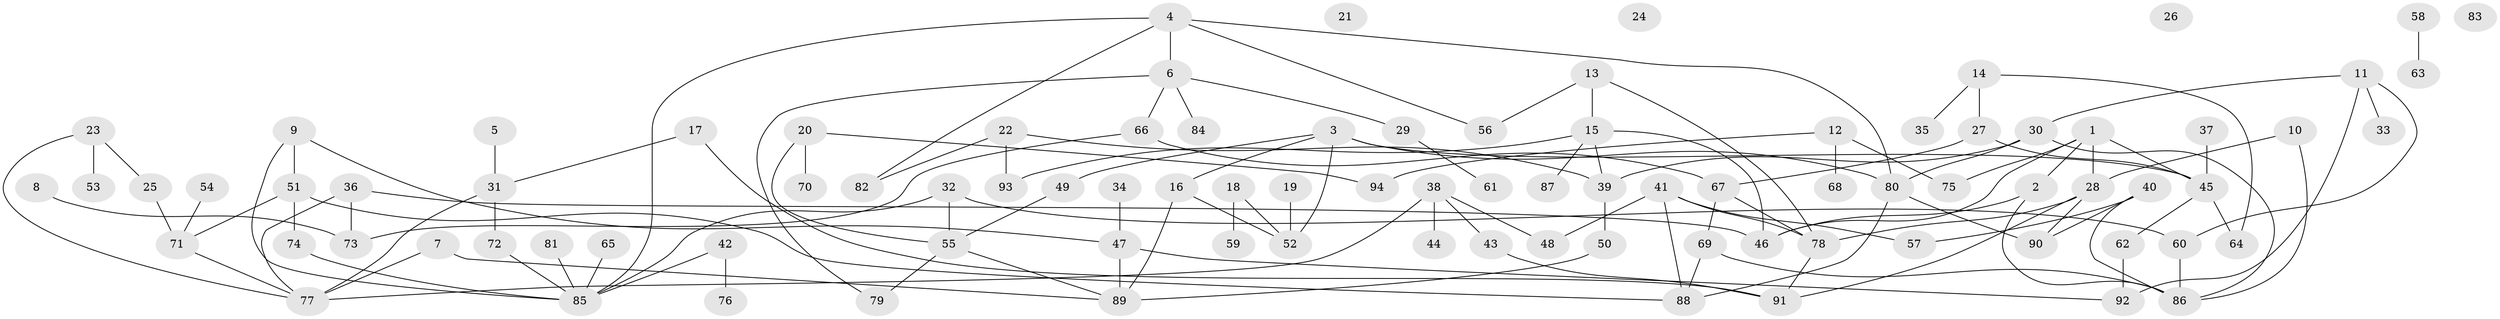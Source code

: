 // Generated by graph-tools (version 1.1) at 2025/33/03/09/25 02:33:50]
// undirected, 94 vertices, 127 edges
graph export_dot {
graph [start="1"]
  node [color=gray90,style=filled];
  1;
  2;
  3;
  4;
  5;
  6;
  7;
  8;
  9;
  10;
  11;
  12;
  13;
  14;
  15;
  16;
  17;
  18;
  19;
  20;
  21;
  22;
  23;
  24;
  25;
  26;
  27;
  28;
  29;
  30;
  31;
  32;
  33;
  34;
  35;
  36;
  37;
  38;
  39;
  40;
  41;
  42;
  43;
  44;
  45;
  46;
  47;
  48;
  49;
  50;
  51;
  52;
  53;
  54;
  55;
  56;
  57;
  58;
  59;
  60;
  61;
  62;
  63;
  64;
  65;
  66;
  67;
  68;
  69;
  70;
  71;
  72;
  73;
  74;
  75;
  76;
  77;
  78;
  79;
  80;
  81;
  82;
  83;
  84;
  85;
  86;
  87;
  88;
  89;
  90;
  91;
  92;
  93;
  94;
  1 -- 2;
  1 -- 28;
  1 -- 45;
  1 -- 46;
  1 -- 75;
  2 -- 46;
  2 -- 86;
  3 -- 16;
  3 -- 45;
  3 -- 49;
  3 -- 52;
  3 -- 80;
  4 -- 6;
  4 -- 56;
  4 -- 80;
  4 -- 82;
  4 -- 85;
  5 -- 31;
  6 -- 29;
  6 -- 66;
  6 -- 79;
  6 -- 84;
  7 -- 77;
  7 -- 89;
  8 -- 73;
  9 -- 47;
  9 -- 51;
  9 -- 85;
  10 -- 28;
  10 -- 86;
  11 -- 30;
  11 -- 33;
  11 -- 60;
  11 -- 92;
  12 -- 68;
  12 -- 75;
  12 -- 94;
  13 -- 15;
  13 -- 56;
  13 -- 78;
  14 -- 27;
  14 -- 35;
  14 -- 64;
  15 -- 39;
  15 -- 46;
  15 -- 87;
  15 -- 93;
  16 -- 52;
  16 -- 89;
  17 -- 31;
  17 -- 91;
  18 -- 52;
  18 -- 59;
  19 -- 52;
  20 -- 55;
  20 -- 70;
  20 -- 94;
  22 -- 39;
  22 -- 82;
  22 -- 93;
  23 -- 25;
  23 -- 53;
  23 -- 77;
  25 -- 71;
  27 -- 45;
  27 -- 67;
  28 -- 78;
  28 -- 90;
  28 -- 91;
  29 -- 61;
  30 -- 39;
  30 -- 80;
  30 -- 86;
  31 -- 72;
  31 -- 77;
  32 -- 55;
  32 -- 60;
  32 -- 85;
  34 -- 47;
  36 -- 46;
  36 -- 73;
  36 -- 77;
  37 -- 45;
  38 -- 43;
  38 -- 44;
  38 -- 48;
  38 -- 77;
  39 -- 50;
  40 -- 57;
  40 -- 86;
  40 -- 90;
  41 -- 48;
  41 -- 57;
  41 -- 78;
  41 -- 88;
  42 -- 76;
  42 -- 85;
  43 -- 91;
  45 -- 62;
  45 -- 64;
  47 -- 89;
  47 -- 92;
  49 -- 55;
  50 -- 89;
  51 -- 71;
  51 -- 74;
  51 -- 88;
  54 -- 71;
  55 -- 79;
  55 -- 89;
  58 -- 63;
  60 -- 86;
  62 -- 92;
  65 -- 85;
  66 -- 67;
  66 -- 73;
  67 -- 69;
  67 -- 78;
  69 -- 86;
  69 -- 88;
  71 -- 77;
  72 -- 85;
  74 -- 85;
  78 -- 91;
  80 -- 88;
  80 -- 90;
  81 -- 85;
}
